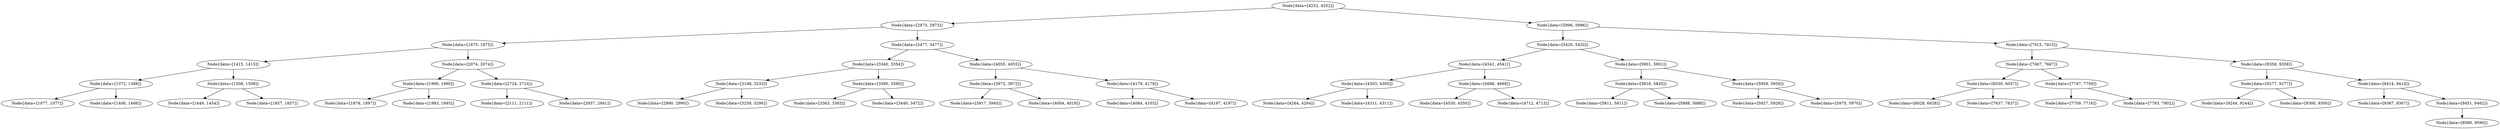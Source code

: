 digraph G{
214074868 [label="Node{data=[4252, 4252]}"]
214074868 -> 1442045361
1442045361 [label="Node{data=[2973, 2973]}"]
1442045361 -> 146611050
146611050 [label="Node{data=[1875, 1875]}"]
146611050 -> 415138788
415138788 [label="Node{data=[1415, 1415]}"]
415138788 -> 13326370
13326370 [label="Node{data=[1372, 1388]}"]
13326370 -> 1268650975
1268650975 [label="Node{data=[1077, 1077]}"]
13326370 -> 731395981
731395981 [label="Node{data=[1406, 1406]}"]
415138788 -> 1196765369
1196765369 [label="Node{data=[1508, 1508]}"]
1196765369 -> 486898233
486898233 [label="Node{data=[1449, 1454]}"]
1196765369 -> 650023597
650023597 [label="Node{data=[1857, 1857]}"]
146611050 -> 1282473384
1282473384 [label="Node{data=[2074, 2074]}"]
1282473384 -> 575593575
575593575 [label="Node{data=[1990, 1990]}"]
575593575 -> 346861221
346861221 [label="Node{data=[1878, 1897]}"]
575593575 -> 1188392295
1188392295 [label="Node{data=[1993, 1993]}"]
1282473384 -> 226710952
226710952 [label="Node{data=[2724, 2724]}"]
226710952 -> 1509563803
1509563803 [label="Node{data=[2111, 2111]}"]
226710952 -> 684874119
684874119 [label="Node{data=[2937, 2941]}"]
1442045361 -> 1157740463
1157740463 [label="Node{data=[3477, 3477]}"]
1157740463 -> 1379435698
1379435698 [label="Node{data=[3340, 3354]}"]
1379435698 -> 1529306539
1529306539 [label="Node{data=[3198, 3233]}"]
1529306539 -> 1635985705
1635985705 [label="Node{data=[2990, 2990]}"]
1529306539 -> 695682681
695682681 [label="Node{data=[3258, 3290]}"]
1379435698 -> 1073502961
1073502961 [label="Node{data=[3390, 3390]}"]
1073502961 -> 1582797472
1582797472 [label="Node{data=[3363, 3363]}"]
1073502961 -> 644166178
644166178 [label="Node{data=[3440, 3472]}"]
1157740463 -> 892529689
892529689 [label="Node{data=[4055, 4055]}"]
892529689 -> 1757676444
1757676444 [label="Node{data=[3972, 3972]}"]
1757676444 -> 182738614
182738614 [label="Node{data=[3917, 3940]}"]
1757676444 -> 94345706
94345706 [label="Node{data=[4004, 4019]}"]
892529689 -> 670035812
670035812 [label="Node{data=[4179, 4179]}"]
670035812 -> 1870647526
1870647526 [label="Node{data=[4084, 4103]}"]
670035812 -> 1204167249
1204167249 [label="Node{data=[4197, 4197]}"]
214074868 -> 1047503754
1047503754 [label="Node{data=[5996, 5996]}"]
1047503754 -> 1722023916
1722023916 [label="Node{data=[5420, 5420]}"]
1722023916 -> 2009787198
2009787198 [label="Node{data=[4541, 4541]}"]
2009787198 -> 32017212
32017212 [label="Node{data=[4303, 4305]}"]
32017212 -> 1121454968
1121454968 [label="Node{data=[4264, 4264]}"]
32017212 -> 1006485584
1006485584 [label="Node{data=[4311, 4311]}"]
2009787198 -> 466505482
466505482 [label="Node{data=[4686, 4698]}"]
466505482 -> 1580893732
1580893732 [label="Node{data=[4550, 4550]}"]
466505482 -> 1547425104
1547425104 [label="Node{data=[4712, 4713]}"]
1722023916 -> 152134087
152134087 [label="Node{data=[5901, 5901]}"]
152134087 -> 1615780336
1615780336 [label="Node{data=[5816, 5845]}"]
1615780336 -> 1783593083
1783593083 [label="Node{data=[5811, 5811]}"]
1615780336 -> 1750905143
1750905143 [label="Node{data=[5888, 5888]}"]
152134087 -> 1782704802
1782704802 [label="Node{data=[5959, 5959]}"]
1782704802 -> 2094411587
2094411587 [label="Node{data=[5927, 5928]}"]
1782704802 -> 1833638914
1833638914 [label="Node{data=[5970, 5970]}"]
1047503754 -> 1620303253
1620303253 [label="Node{data=[7915, 7915]}"]
1620303253 -> 90320863
90320863 [label="Node{data=[7667, 7667]}"]
90320863 -> 1216590855
1216590855 [label="Node{data=[6030, 6057]}"]
1216590855 -> 2107447833
2107447833 [label="Node{data=[6028, 6028]}"]
1216590855 -> 60559178
60559178 [label="Node{data=[7637, 7637]}"]
90320863 -> 395629617
395629617 [label="Node{data=[7747, 7759]}"]
395629617 -> 1122134344
1122134344 [label="Node{data=[7709, 7716]}"]
395629617 -> 1471868639
1471868639 [label="Node{data=[7783, 7802]}"]
1620303253 -> 876563773
876563773 [label="Node{data=[9358, 9358]}"]
876563773 -> 87765719
87765719 [label="Node{data=[9277, 9277]}"]
87765719 -> 1413653265
1413653265 [label="Node{data=[9244, 9244]}"]
87765719 -> 1418621776
1418621776 [label="Node{data=[9300, 9300]}"]
876563773 -> 446073433
446073433 [label="Node{data=[9414, 9414]}"]
446073433 -> 1181199958
1181199958 [label="Node{data=[9367, 9367]}"]
446073433 -> 125622176
125622176 [label="Node{data=[9451, 9462]}"]
125622176 -> 542060780
542060780 [label="Node{data=[9590, 9590]}"]
}